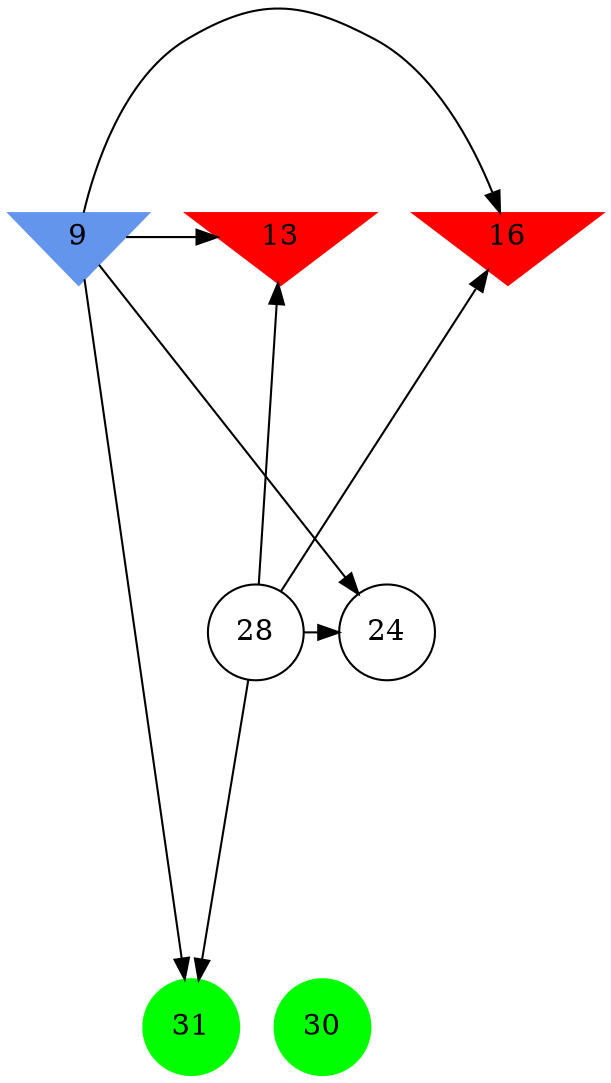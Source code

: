 digraph brain {
	ranksep=2.0;
	9 [shape=invtriangle,style=filled,color=cornflowerblue];
	13 [shape=invtriangle,style=filled,color=red];
	16 [shape=invtriangle,style=filled,color=red];
	24 [shape=circle,color=black];
	28 [shape=circle,color=black];
	30 [shape=circle,style=filled,color=green];
	31 [shape=circle,style=filled,color=green];
	9	->	31;
	9	->	16;
	9	->	13;
	9	->	24;
	28	->	31;
	28	->	16;
	28	->	13;
	28	->	24;
	{ rank=same; 9; 13; 16; }
	{ rank=same; 24; 28; }
	{ rank=same; 30; 31; }
}
